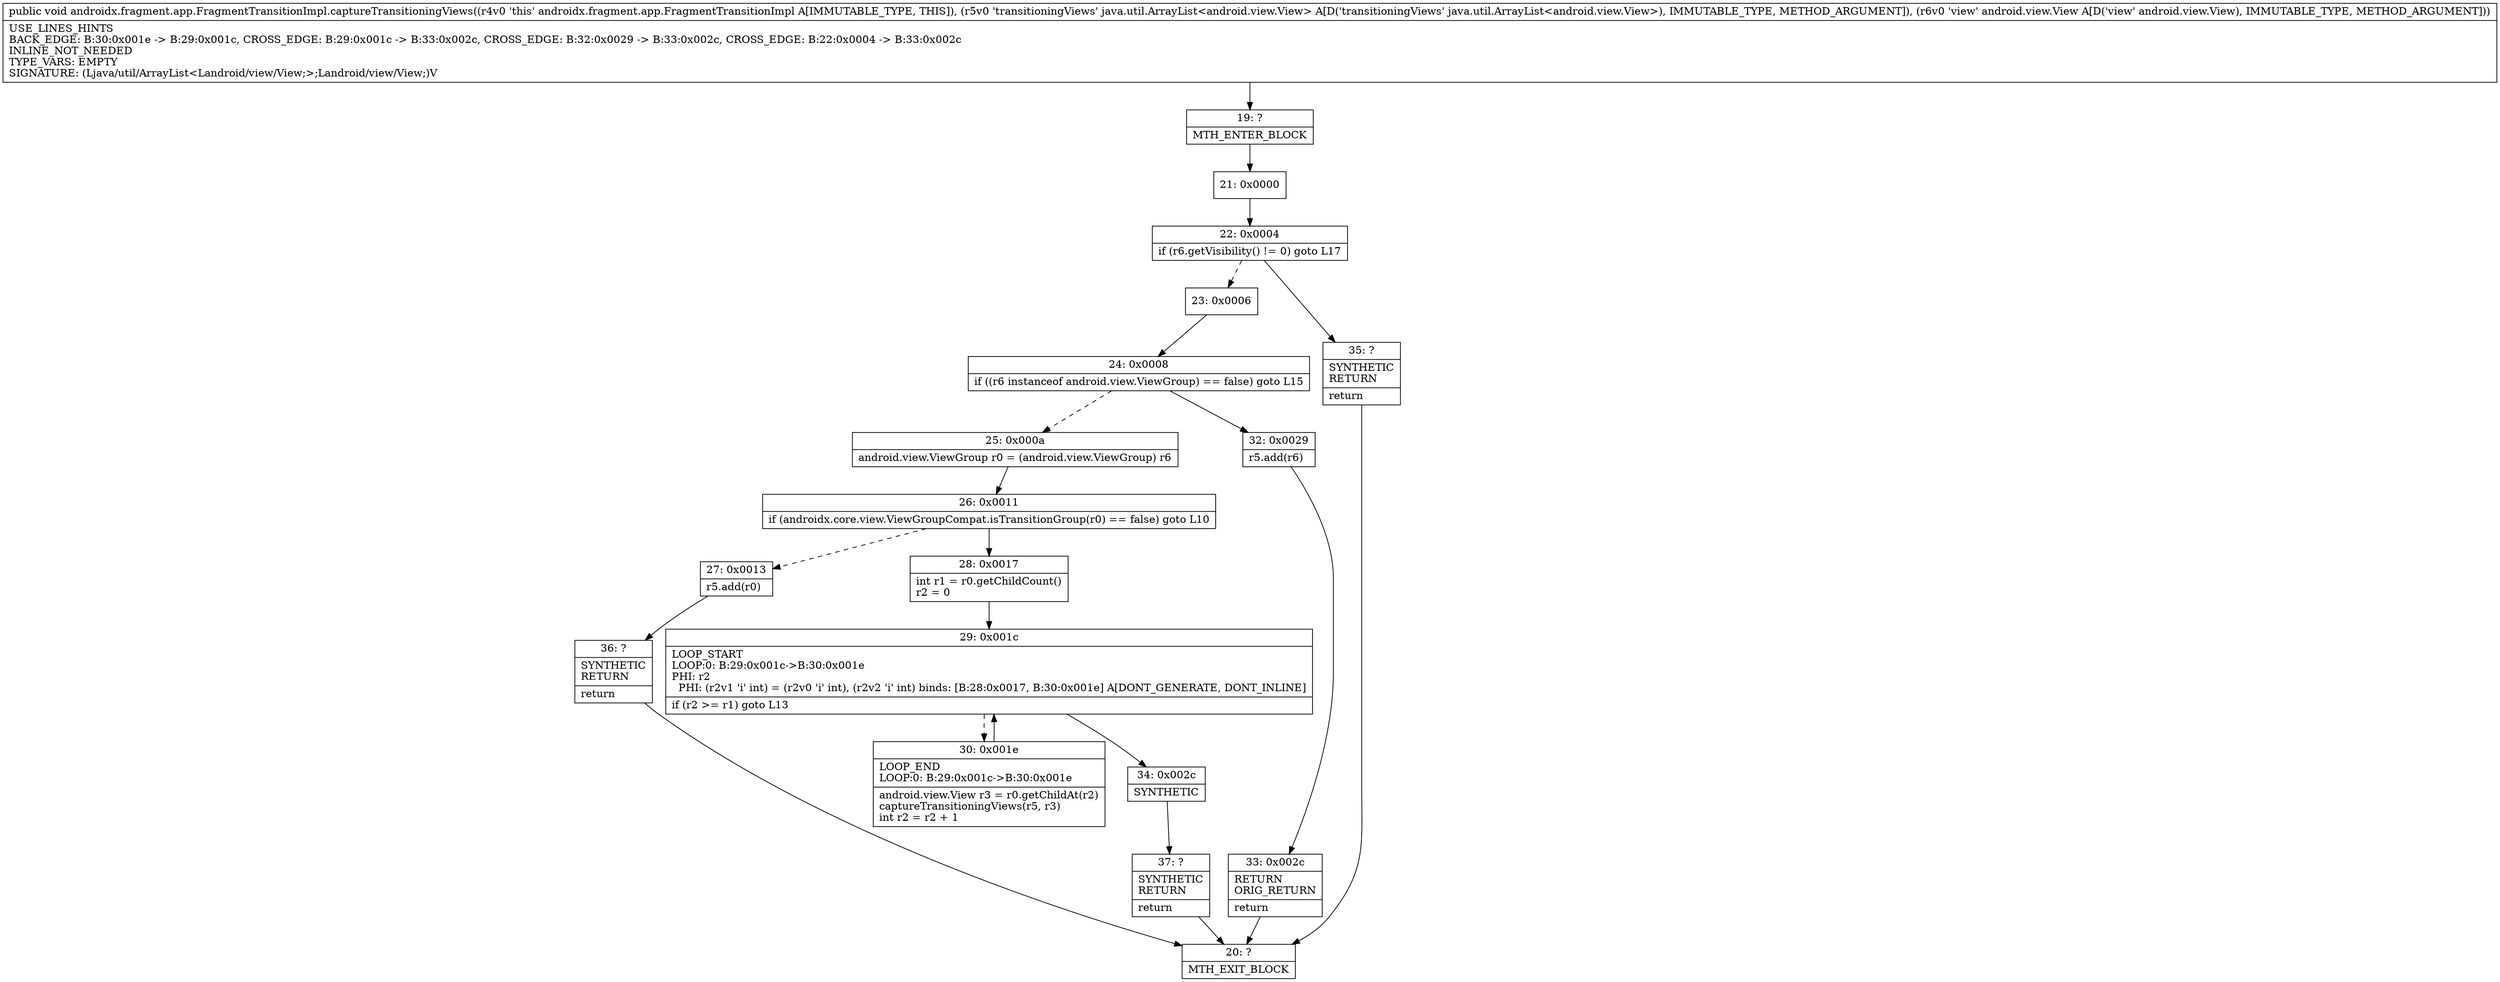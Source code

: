 digraph "CFG forandroidx.fragment.app.FragmentTransitionImpl.captureTransitioningViews(Ljava\/util\/ArrayList;Landroid\/view\/View;)V" {
Node_19 [shape=record,label="{19\:\ ?|MTH_ENTER_BLOCK\l}"];
Node_21 [shape=record,label="{21\:\ 0x0000}"];
Node_22 [shape=record,label="{22\:\ 0x0004|if (r6.getVisibility() != 0) goto L17\l}"];
Node_23 [shape=record,label="{23\:\ 0x0006}"];
Node_24 [shape=record,label="{24\:\ 0x0008|if ((r6 instanceof android.view.ViewGroup) == false) goto L15\l}"];
Node_25 [shape=record,label="{25\:\ 0x000a|android.view.ViewGroup r0 = (android.view.ViewGroup) r6\l}"];
Node_26 [shape=record,label="{26\:\ 0x0011|if (androidx.core.view.ViewGroupCompat.isTransitionGroup(r0) == false) goto L10\l}"];
Node_27 [shape=record,label="{27\:\ 0x0013|r5.add(r0)\l}"];
Node_36 [shape=record,label="{36\:\ ?|SYNTHETIC\lRETURN\l|return\l}"];
Node_20 [shape=record,label="{20\:\ ?|MTH_EXIT_BLOCK\l}"];
Node_28 [shape=record,label="{28\:\ 0x0017|int r1 = r0.getChildCount()\lr2 = 0\l}"];
Node_29 [shape=record,label="{29\:\ 0x001c|LOOP_START\lLOOP:0: B:29:0x001c\-\>B:30:0x001e\lPHI: r2 \l  PHI: (r2v1 'i' int) = (r2v0 'i' int), (r2v2 'i' int) binds: [B:28:0x0017, B:30:0x001e] A[DONT_GENERATE, DONT_INLINE]\l|if (r2 \>= r1) goto L13\l}"];
Node_30 [shape=record,label="{30\:\ 0x001e|LOOP_END\lLOOP:0: B:29:0x001c\-\>B:30:0x001e\l|android.view.View r3 = r0.getChildAt(r2)\lcaptureTransitioningViews(r5, r3)\lint r2 = r2 + 1\l}"];
Node_34 [shape=record,label="{34\:\ 0x002c|SYNTHETIC\l}"];
Node_37 [shape=record,label="{37\:\ ?|SYNTHETIC\lRETURN\l|return\l}"];
Node_32 [shape=record,label="{32\:\ 0x0029|r5.add(r6)\l}"];
Node_33 [shape=record,label="{33\:\ 0x002c|RETURN\lORIG_RETURN\l|return\l}"];
Node_35 [shape=record,label="{35\:\ ?|SYNTHETIC\lRETURN\l|return\l}"];
MethodNode[shape=record,label="{public void androidx.fragment.app.FragmentTransitionImpl.captureTransitioningViews((r4v0 'this' androidx.fragment.app.FragmentTransitionImpl A[IMMUTABLE_TYPE, THIS]), (r5v0 'transitioningViews' java.util.ArrayList\<android.view.View\> A[D('transitioningViews' java.util.ArrayList\<android.view.View\>), IMMUTABLE_TYPE, METHOD_ARGUMENT]), (r6v0 'view' android.view.View A[D('view' android.view.View), IMMUTABLE_TYPE, METHOD_ARGUMENT]))  | USE_LINES_HINTS\lBACK_EDGE: B:30:0x001e \-\> B:29:0x001c, CROSS_EDGE: B:29:0x001c \-\> B:33:0x002c, CROSS_EDGE: B:32:0x0029 \-\> B:33:0x002c, CROSS_EDGE: B:22:0x0004 \-\> B:33:0x002c\lINLINE_NOT_NEEDED\lTYPE_VARS: EMPTY\lSIGNATURE: (Ljava\/util\/ArrayList\<Landroid\/view\/View;\>;Landroid\/view\/View;)V\l}"];
MethodNode -> Node_19;Node_19 -> Node_21;
Node_21 -> Node_22;
Node_22 -> Node_23[style=dashed];
Node_22 -> Node_35;
Node_23 -> Node_24;
Node_24 -> Node_25[style=dashed];
Node_24 -> Node_32;
Node_25 -> Node_26;
Node_26 -> Node_27[style=dashed];
Node_26 -> Node_28;
Node_27 -> Node_36;
Node_36 -> Node_20;
Node_28 -> Node_29;
Node_29 -> Node_30[style=dashed];
Node_29 -> Node_34;
Node_30 -> Node_29;
Node_34 -> Node_37;
Node_37 -> Node_20;
Node_32 -> Node_33;
Node_33 -> Node_20;
Node_35 -> Node_20;
}

